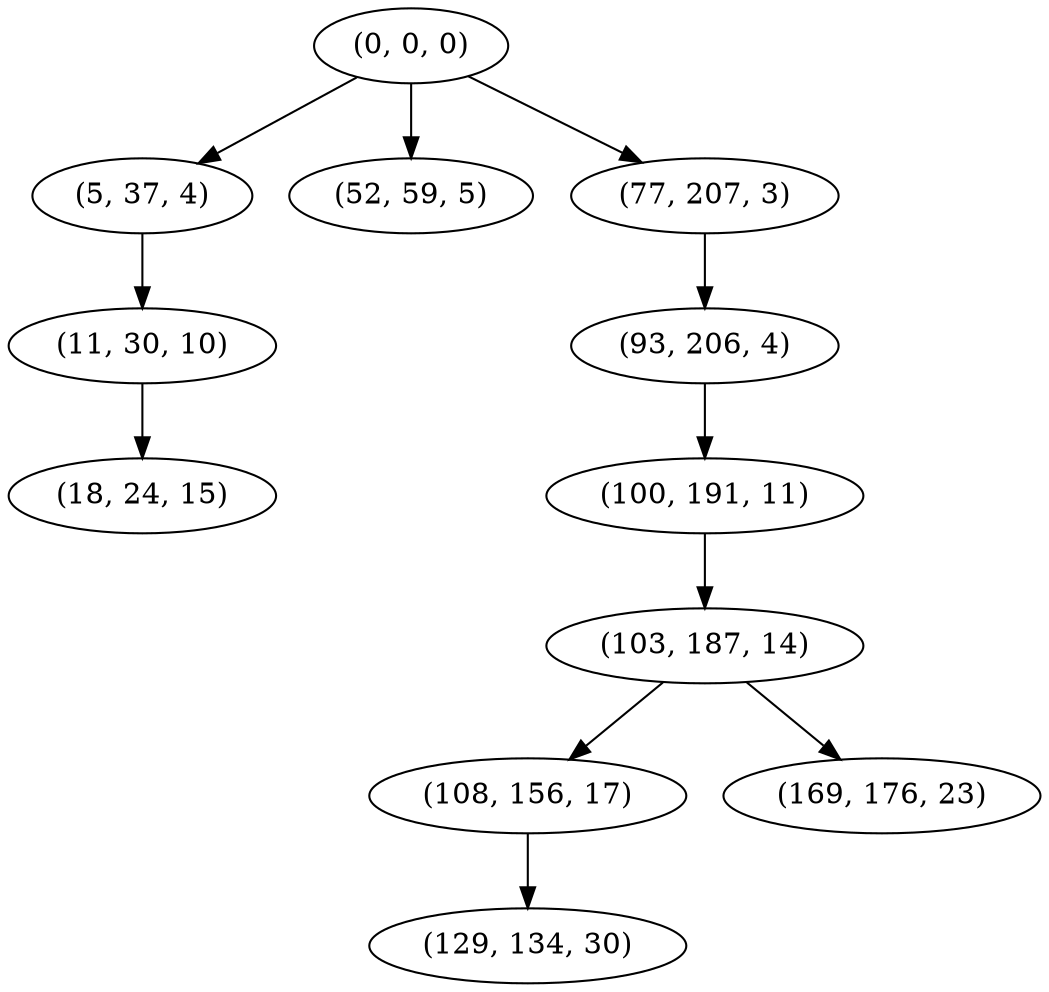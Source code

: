 digraph tree {
    "(0, 0, 0)";
    "(5, 37, 4)";
    "(11, 30, 10)";
    "(18, 24, 15)";
    "(52, 59, 5)";
    "(77, 207, 3)";
    "(93, 206, 4)";
    "(100, 191, 11)";
    "(103, 187, 14)";
    "(108, 156, 17)";
    "(129, 134, 30)";
    "(169, 176, 23)";
    "(0, 0, 0)" -> "(5, 37, 4)";
    "(0, 0, 0)" -> "(52, 59, 5)";
    "(0, 0, 0)" -> "(77, 207, 3)";
    "(5, 37, 4)" -> "(11, 30, 10)";
    "(11, 30, 10)" -> "(18, 24, 15)";
    "(77, 207, 3)" -> "(93, 206, 4)";
    "(93, 206, 4)" -> "(100, 191, 11)";
    "(100, 191, 11)" -> "(103, 187, 14)";
    "(103, 187, 14)" -> "(108, 156, 17)";
    "(103, 187, 14)" -> "(169, 176, 23)";
    "(108, 156, 17)" -> "(129, 134, 30)";
}

